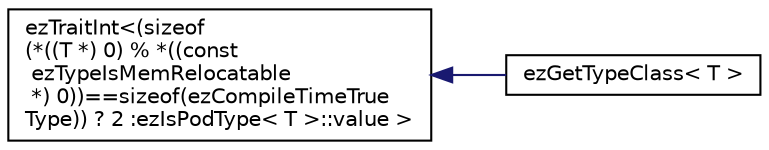 digraph "Graphical Class Hierarchy"
{
 // LATEX_PDF_SIZE
  edge [fontname="Helvetica",fontsize="10",labelfontname="Helvetica",labelfontsize="10"];
  node [fontname="Helvetica",fontsize="10",shape=record];
  rankdir="LR";
  Node0 [label="ezTraitInt\<(sizeof\l(*((T *) 0) % *((const\l ezTypeIsMemRelocatable\l *) 0))==sizeof(ezCompileTimeTrue\lType)) ? 2 :ezIsPodType\< T \>::value \>",height=0.2,width=0.4,color="black", fillcolor="white", style="filled",URL="$d6/d09/structez_trait_int.htm",tooltip=" "];
  Node0 -> Node1 [dir="back",color="midnightblue",fontsize="10",style="solid",fontname="Helvetica"];
  Node1 [label="ezGetTypeClass\< T \>",height=0.2,width=0.4,color="black", fillcolor="white", style="filled",URL="$d5/d86/structez_get_type_class.htm",tooltip="If there is an % operator which takes a ezTypeIsMemRelocatable and returns a CompileTimeTrueType T is..."];
}
